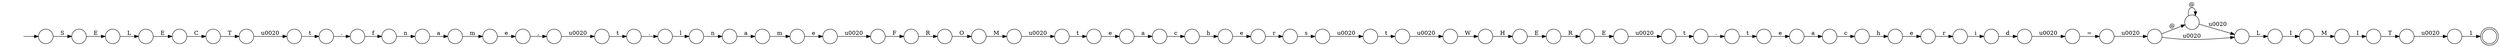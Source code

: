 digraph Automaton {
  rankdir = LR;
  0 [shape=circle,label=""];
  0 -> 14 [label="\u0020"]
  1 [shape=circle,label=""];
  1 -> 34 [label="\u0020"]
  2 [shape=circle,label=""];
  2 -> 44 [label="c"]
  3 [shape=circle,label=""];
  3 -> 45 [label="L"]
  4 [shape=circle,label=""];
  4 -> 28 [label="E"]
  5 [shape=circle,label=""];
  5 -> 7 [label="T"]
  6 [shape=circle,label=""];
  6 -> 42 [label="h"]
  7 [shape=circle,label=""];
  7 -> 8 [label="\u0020"]
  8 [shape=circle,label=""];
  8 -> 49 [label="t"]
  9 [shape=circle,label=""];
  9 -> 59 [label="I"]
  10 [shape=circle,label=""];
  10 -> 46 [label="="]
  11 [shape=circle,label=""];
  11 -> 37 [label="a"]
  12 [shape=circle,label=""];
  12 -> 13 [label="t"]
  13 [shape=circle,label=""];
  13 -> 11 [label="e"]
  14 [shape=circle,label=""];
  14 -> 62 [label="t"]
  15 [shape=circle,label=""];
  15 -> 31 [label="r"]
  16 [shape=circle,label=""];
  16 -> 21 [label="l"]
  17 [shape=circle,label=""];
  17 -> 52 [label="M"]
  18 [shape=circle,label=""];
  18 -> 2 [label="a"]
  19 [shape=circle,label=""];
  19 -> 36 [label="a"]
  20 [shape=circle,label=""];
  20 -> 29 [label="1"]
  21 [shape=circle,label=""];
  21 -> 19 [label="n"]
  22 [shape=circle,label=""];
  22 -> 58 [label="@"]
  22 -> 41 [label="\u0020"]
  23 [shape=circle,label=""];
  23 -> 24 [label="W"]
  24 [shape=circle,label=""];
  24 -> 4 [label="H"]
  25 [shape=circle,label=""];
  25 -> 67 [label="t"]
  26 [shape=circle,label=""];
  26 -> 63 [label="I"]
  27 [shape=circle,label=""];
  27 -> 16 [label="."]
  28 [shape=circle,label=""];
  28 -> 50 [label="R"]
  29 [shape=doublecircle,label=""];
  30 [shape=circle,label=""];
  30 -> 51 [label="\u0020"]
  31 [shape=circle,label=""];
  31 -> 64 [label="i"]
  32 [shape=circle,label=""];
  initial [shape=plaintext,label=""];
  initial -> 32
  32 -> 33 [label="S"]
  33 [shape=circle,label=""];
  33 -> 3 [label="E"]
  34 [shape=circle,label=""];
  34 -> 43 [label="F"]
  35 [shape=circle,label=""];
  35 -> 12 [label="."]
  36 [shape=circle,label=""];
  36 -> 66 [label="m"]
  37 [shape=circle,label=""];
  37 -> 6 [label="c"]
  38 [shape=circle,label=""];
  38 -> 17 [label="O"]
  39 [shape=circle,label=""];
  39 -> 0 [label="s"]
  40 [shape=circle,label=""];
  40 -> 53 [label="m"]
  41 [shape=circle,label=""];
  41 -> 26 [label="L"]
  42 [shape=circle,label=""];
  42 -> 15 [label="e"]
  43 [shape=circle,label=""];
  43 -> 38 [label="R"]
  44 [shape=circle,label=""];
  44 -> 68 [label="h"]
  45 [shape=circle,label=""];
  45 -> 47 [label="E"]
  46 [shape=circle,label=""];
  46 -> 22 [label="\u0020"]
  47 [shape=circle,label=""];
  47 -> 5 [label="C"]
  48 [shape=circle,label=""];
  48 -> 55 [label="\u0020"]
  49 [shape=circle,label=""];
  49 -> 69 [label="."]
  50 [shape=circle,label=""];
  50 -> 48 [label="E"]
  51 [shape=circle,label=""];
  51 -> 27 [label="t"]
  52 [shape=circle,label=""];
  52 -> 25 [label="\u0020"]
  53 [shape=circle,label=""];
  53 -> 65 [label="e"]
  54 [shape=circle,label=""];
  54 -> 39 [label="r"]
  55 [shape=circle,label=""];
  55 -> 35 [label="t"]
  56 [shape=circle,label=""];
  56 -> 20 [label="\u0020"]
  57 [shape=circle,label=""];
  57 -> 60 [label="n"]
  58 [shape=circle,label=""];
  58 -> 58 [label="@"]
  58 -> 41 [label="\u0020"]
  59 [shape=circle,label=""];
  59 -> 56 [label="T"]
  60 [shape=circle,label=""];
  60 -> 40 [label="a"]
  61 [shape=circle,label=""];
  61 -> 10 [label="\u0020"]
  62 [shape=circle,label=""];
  62 -> 23 [label="\u0020"]
  63 [shape=circle,label=""];
  63 -> 9 [label="M"]
  64 [shape=circle,label=""];
  64 -> 61 [label="d"]
  65 [shape=circle,label=""];
  65 -> 30 [label=","]
  66 [shape=circle,label=""];
  66 -> 1 [label="e"]
  67 [shape=circle,label=""];
  67 -> 18 [label="e"]
  68 [shape=circle,label=""];
  68 -> 54 [label="e"]
  69 [shape=circle,label=""];
  69 -> 57 [label="f"]
}
